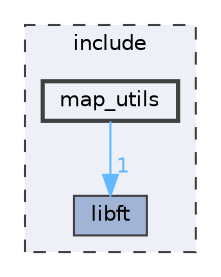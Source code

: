 digraph "/home/ssergiu/projects/cub3d/include/map_utils"
{
 // INTERACTIVE_SVG=YES
 // LATEX_PDF_SIZE
  bgcolor="transparent";
  edge [fontname=Helvetica,fontsize=10,labelfontname=Helvetica,labelfontsize=10];
  node [fontname=Helvetica,fontsize=10,shape=box,height=0.2,width=0.4];
  compound=true
  subgraph clusterdir_d44c64559bbebec7f509842c48db8b23 {
    graph [ bgcolor="#edf0f7", pencolor="grey25", label="include", fontname=Helvetica,fontsize=10 style="filled,dashed", URL="dir_d44c64559bbebec7f509842c48db8b23.html",tooltip=""]
  dir_3a910bd4b0538d5c76015cfe995c963e [label="libft", fillcolor="#a2b4d6", color="grey25", style="filled", URL="dir_3a910bd4b0538d5c76015cfe995c963e.html",tooltip=""];
  dir_f269c66669fef996263850e76b58ed8b [label="map_utils", fillcolor="#edf0f7", color="grey25", style="filled,bold", URL="dir_f269c66669fef996263850e76b58ed8b.html",tooltip=""];
  }
  dir_f269c66669fef996263850e76b58ed8b->dir_3a910bd4b0538d5c76015cfe995c963e [headlabel="1", labeldistance=1.5 headhref="dir_000020_000017.html" color="steelblue1" fontcolor="steelblue1"];
}
